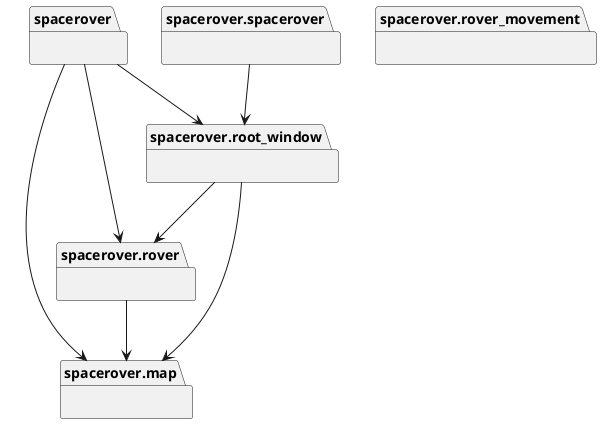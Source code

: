 @startuml packages
set namespaceSeparator none
package "spacerover" as spacerover {
}
package "spacerover.map" as spacerover.map {
}
package "spacerover.root_window" as spacerover.root_window {
}
package "spacerover.rover" as spacerover.rover {
}
package "spacerover.rover_movement" as spacerover.rover_movement {
}
package "spacerover.spacerover" as spacerover.spacerover {
}
spacerover --> spacerover.map
spacerover --> spacerover.root_window
spacerover --> spacerover.rover
spacerover.root_window --> spacerover.map
spacerover.root_window --> spacerover.rover
spacerover.rover --> spacerover.map
spacerover.spacerover --> spacerover.root_window
@enduml
